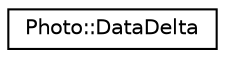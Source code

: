 digraph "Graphical Class Hierarchy"
{
 // LATEX_PDF_SIZE
  edge [fontname="Helvetica",fontsize="10",labelfontname="Helvetica",labelfontsize="10"];
  node [fontname="Helvetica",fontsize="10",shape=record];
  rankdir="LR";
  Node0 [label="Photo::DataDelta",height=0.2,width=0.4,color="black", fillcolor="white", style="filled",URL="$class_photo_1_1_data_delta.html",tooltip="Structure containing chosen of photo details."];
}
